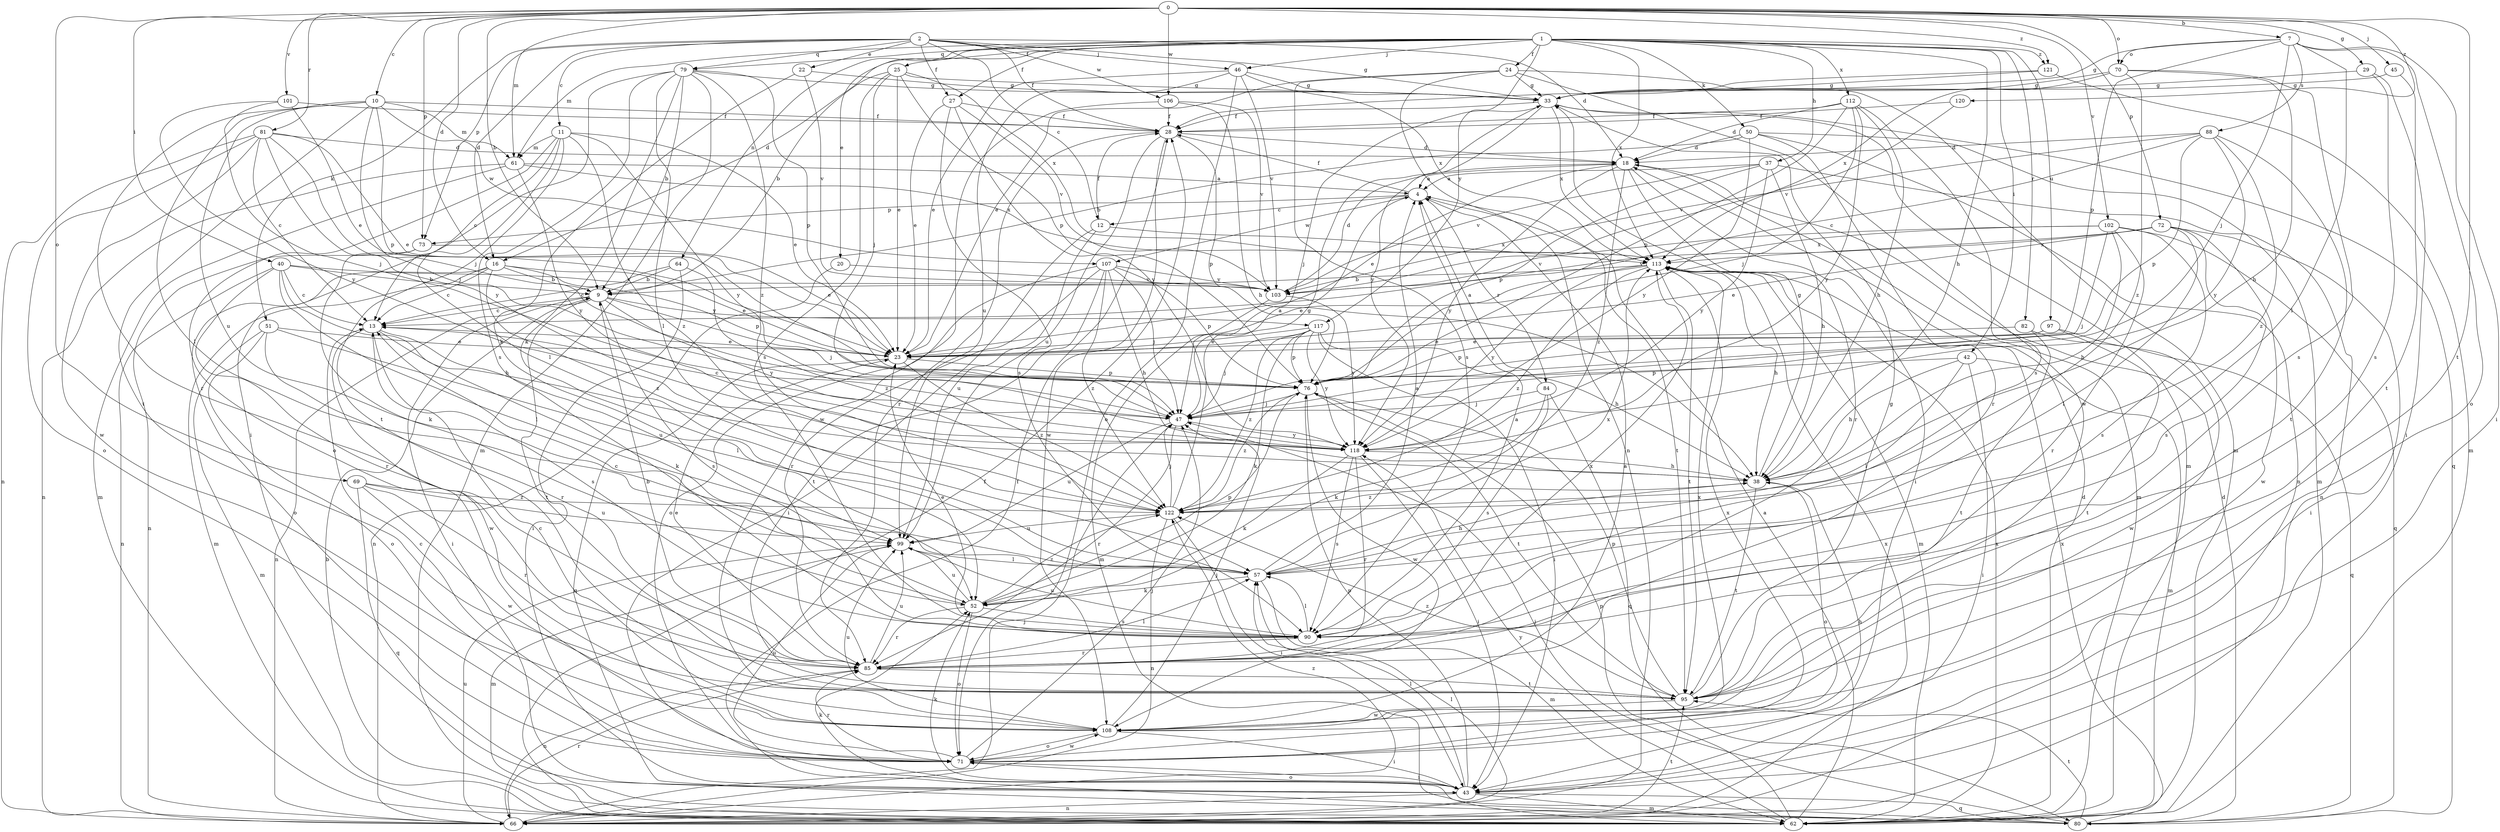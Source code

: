 strict digraph  {
0;
1;
2;
4;
7;
9;
10;
11;
12;
13;
16;
18;
20;
22;
23;
24;
25;
27;
28;
29;
33;
37;
38;
40;
42;
43;
45;
46;
47;
50;
51;
52;
57;
61;
62;
64;
66;
69;
70;
71;
72;
73;
76;
79;
80;
81;
82;
84;
85;
88;
90;
95;
97;
99;
101;
102;
103;
106;
107;
108;
112;
113;
117;
118;
120;
121;
122;
0 -> 7  [label=b];
0 -> 9  [label=b];
0 -> 10  [label=c];
0 -> 16  [label=d];
0 -> 29  [label=g];
0 -> 40  [label=i];
0 -> 45  [label=j];
0 -> 61  [label=m];
0 -> 69  [label=o];
0 -> 70  [label=o];
0 -> 72  [label=p];
0 -> 73  [label=p];
0 -> 81  [label=r];
0 -> 95  [label=t];
0 -> 101  [label=v];
0 -> 102  [label=v];
0 -> 106  [label=w];
0 -> 120  [label=z];
0 -> 121  [label=z];
1 -> 16  [label=d];
1 -> 20  [label=e];
1 -> 24  [label=f];
1 -> 25  [label=f];
1 -> 27  [label=f];
1 -> 37  [label=h];
1 -> 38  [label=h];
1 -> 42  [label=i];
1 -> 46  [label=j];
1 -> 50  [label=k];
1 -> 61  [label=m];
1 -> 64  [label=n];
1 -> 79  [label=q];
1 -> 82  [label=r];
1 -> 97  [label=u];
1 -> 112  [label=x];
1 -> 113  [label=x];
1 -> 117  [label=y];
1 -> 121  [label=z];
2 -> 11  [label=c];
2 -> 12  [label=c];
2 -> 16  [label=d];
2 -> 18  [label=d];
2 -> 22  [label=e];
2 -> 27  [label=f];
2 -> 28  [label=f];
2 -> 33  [label=g];
2 -> 46  [label=j];
2 -> 51  [label=k];
2 -> 73  [label=p];
2 -> 79  [label=q];
2 -> 106  [label=w];
4 -> 12  [label=c];
4 -> 28  [label=f];
4 -> 73  [label=p];
4 -> 84  [label=r];
4 -> 95  [label=t];
4 -> 107  [label=w];
7 -> 33  [label=g];
7 -> 43  [label=i];
7 -> 47  [label=j];
7 -> 57  [label=l];
7 -> 70  [label=o];
7 -> 71  [label=o];
7 -> 76  [label=p];
7 -> 88  [label=s];
9 -> 13  [label=c];
9 -> 43  [label=i];
9 -> 47  [label=j];
9 -> 66  [label=n];
9 -> 90  [label=s];
9 -> 95  [label=t];
9 -> 117  [label=y];
9 -> 118  [label=y];
10 -> 28  [label=f];
10 -> 47  [label=j];
10 -> 57  [label=l];
10 -> 61  [label=m];
10 -> 76  [label=p];
10 -> 85  [label=r];
10 -> 95  [label=t];
10 -> 99  [label=u];
10 -> 107  [label=w];
11 -> 13  [label=c];
11 -> 23  [label=e];
11 -> 57  [label=l];
11 -> 61  [label=m];
11 -> 71  [label=o];
11 -> 95  [label=t];
11 -> 118  [label=y];
11 -> 122  [label=z];
12 -> 28  [label=f];
12 -> 43  [label=i];
12 -> 99  [label=u];
12 -> 113  [label=x];
13 -> 23  [label=e];
13 -> 52  [label=k];
13 -> 90  [label=s];
13 -> 99  [label=u];
13 -> 108  [label=w];
16 -> 9  [label=b];
16 -> 13  [label=c];
16 -> 23  [label=e];
16 -> 62  [label=m];
16 -> 71  [label=o];
16 -> 76  [label=p];
16 -> 122  [label=z];
18 -> 4  [label=a];
18 -> 23  [label=e];
18 -> 43  [label=i];
18 -> 62  [label=m];
18 -> 85  [label=r];
18 -> 118  [label=y];
18 -> 122  [label=z];
20 -> 66  [label=n];
20 -> 103  [label=v];
22 -> 33  [label=g];
22 -> 52  [label=k];
22 -> 103  [label=v];
23 -> 76  [label=p];
23 -> 80  [label=q];
23 -> 122  [label=z];
24 -> 23  [label=e];
24 -> 33  [label=g];
24 -> 62  [label=m];
24 -> 66  [label=n];
24 -> 90  [label=s];
24 -> 108  [label=w];
25 -> 9  [label=b];
25 -> 23  [label=e];
25 -> 33  [label=g];
25 -> 47  [label=j];
25 -> 76  [label=p];
25 -> 90  [label=s];
25 -> 113  [label=x];
27 -> 23  [label=e];
27 -> 28  [label=f];
27 -> 90  [label=s];
27 -> 103  [label=v];
27 -> 118  [label=y];
28 -> 18  [label=d];
28 -> 76  [label=p];
28 -> 85  [label=r];
28 -> 99  [label=u];
28 -> 108  [label=w];
29 -> 33  [label=g];
29 -> 43  [label=i];
29 -> 90  [label=s];
33 -> 28  [label=f];
33 -> 47  [label=j];
33 -> 62  [label=m];
33 -> 80  [label=q];
33 -> 113  [label=x];
33 -> 118  [label=y];
37 -> 4  [label=a];
37 -> 38  [label=h];
37 -> 66  [label=n];
37 -> 76  [label=p];
37 -> 103  [label=v];
37 -> 118  [label=y];
38 -> 33  [label=g];
38 -> 71  [label=o];
38 -> 95  [label=t];
38 -> 122  [label=z];
40 -> 9  [label=b];
40 -> 13  [label=c];
40 -> 38  [label=h];
40 -> 57  [label=l];
40 -> 66  [label=n];
40 -> 85  [label=r];
40 -> 103  [label=v];
42 -> 38  [label=h];
42 -> 43  [label=i];
42 -> 57  [label=l];
42 -> 62  [label=m];
42 -> 76  [label=p];
43 -> 52  [label=k];
43 -> 57  [label=l];
43 -> 62  [label=m];
43 -> 66  [label=n];
43 -> 71  [label=o];
43 -> 76  [label=p];
43 -> 80  [label=q];
45 -> 33  [label=g];
45 -> 95  [label=t];
46 -> 23  [label=e];
46 -> 33  [label=g];
46 -> 71  [label=o];
46 -> 99  [label=u];
46 -> 103  [label=v];
46 -> 113  [label=x];
47 -> 4  [label=a];
47 -> 13  [label=c];
47 -> 85  [label=r];
47 -> 99  [label=u];
47 -> 118  [label=y];
50 -> 9  [label=b];
50 -> 18  [label=d];
50 -> 62  [label=m];
50 -> 66  [label=n];
50 -> 85  [label=r];
50 -> 118  [label=y];
51 -> 23  [label=e];
51 -> 57  [label=l];
51 -> 62  [label=m];
51 -> 71  [label=o];
51 -> 85  [label=r];
52 -> 13  [label=c];
52 -> 71  [label=o];
52 -> 76  [label=p];
52 -> 85  [label=r];
52 -> 90  [label=s];
52 -> 99  [label=u];
52 -> 122  [label=z];
57 -> 4  [label=a];
57 -> 38  [label=h];
57 -> 52  [label=k];
57 -> 62  [label=m];
57 -> 113  [label=x];
61 -> 4  [label=a];
61 -> 62  [label=m];
61 -> 66  [label=n];
61 -> 113  [label=x];
61 -> 118  [label=y];
62 -> 4  [label=a];
62 -> 9  [label=b];
62 -> 18  [label=d];
62 -> 28  [label=f];
62 -> 76  [label=p];
62 -> 113  [label=x];
62 -> 118  [label=y];
64 -> 9  [label=b];
64 -> 13  [label=c];
64 -> 43  [label=i];
64 -> 122  [label=z];
66 -> 47  [label=j];
66 -> 57  [label=l];
66 -> 85  [label=r];
66 -> 95  [label=t];
66 -> 99  [label=u];
66 -> 113  [label=x];
66 -> 122  [label=z];
69 -> 80  [label=q];
69 -> 85  [label=r];
69 -> 99  [label=u];
69 -> 108  [label=w];
69 -> 122  [label=z];
70 -> 33  [label=g];
70 -> 38  [label=h];
70 -> 90  [label=s];
70 -> 113  [label=x];
70 -> 122  [label=z];
71 -> 13  [label=c];
71 -> 38  [label=h];
71 -> 43  [label=i];
71 -> 47  [label=j];
71 -> 85  [label=r];
71 -> 99  [label=u];
71 -> 108  [label=w];
71 -> 113  [label=x];
72 -> 23  [label=e];
72 -> 43  [label=i];
72 -> 57  [label=l];
72 -> 90  [label=s];
72 -> 103  [label=v];
72 -> 108  [label=w];
72 -> 113  [label=x];
73 -> 23  [label=e];
73 -> 52  [label=k];
73 -> 66  [label=n];
76 -> 47  [label=j];
76 -> 95  [label=t];
76 -> 108  [label=w];
76 -> 122  [label=z];
79 -> 9  [label=b];
79 -> 33  [label=g];
79 -> 43  [label=i];
79 -> 52  [label=k];
79 -> 57  [label=l];
79 -> 62  [label=m];
79 -> 76  [label=p];
79 -> 90  [label=s];
79 -> 122  [label=z];
80 -> 18  [label=d];
80 -> 28  [label=f];
80 -> 47  [label=j];
80 -> 52  [label=k];
80 -> 95  [label=t];
80 -> 113  [label=x];
81 -> 13  [label=c];
81 -> 18  [label=d];
81 -> 23  [label=e];
81 -> 47  [label=j];
81 -> 66  [label=n];
81 -> 71  [label=o];
81 -> 108  [label=w];
81 -> 118  [label=y];
82 -> 23  [label=e];
82 -> 80  [label=q];
82 -> 95  [label=t];
84 -> 4  [label=a];
84 -> 47  [label=j];
84 -> 52  [label=k];
84 -> 80  [label=q];
84 -> 90  [label=s];
85 -> 9  [label=b];
85 -> 23  [label=e];
85 -> 57  [label=l];
85 -> 66  [label=n];
85 -> 95  [label=t];
85 -> 99  [label=u];
85 -> 113  [label=x];
88 -> 13  [label=c];
88 -> 18  [label=d];
88 -> 76  [label=p];
88 -> 95  [label=t];
88 -> 103  [label=v];
88 -> 118  [label=y];
88 -> 122  [label=z];
90 -> 4  [label=a];
90 -> 23  [label=e];
90 -> 57  [label=l];
90 -> 85  [label=r];
90 -> 99  [label=u];
95 -> 33  [label=g];
95 -> 76  [label=p];
95 -> 108  [label=w];
95 -> 122  [label=z];
97 -> 23  [label=e];
97 -> 76  [label=p];
97 -> 95  [label=t];
97 -> 108  [label=w];
99 -> 57  [label=l];
99 -> 62  [label=m];
101 -> 23  [label=e];
101 -> 28  [label=f];
101 -> 47  [label=j];
101 -> 118  [label=y];
102 -> 38  [label=h];
102 -> 47  [label=j];
102 -> 80  [label=q];
102 -> 85  [label=r];
102 -> 90  [label=s];
102 -> 103  [label=v];
102 -> 113  [label=x];
103 -> 18  [label=d];
103 -> 62  [label=m];
103 -> 118  [label=y];
106 -> 28  [label=f];
106 -> 38  [label=h];
106 -> 103  [label=v];
106 -> 108  [label=w];
107 -> 38  [label=h];
107 -> 47  [label=j];
107 -> 71  [label=o];
107 -> 76  [label=p];
107 -> 85  [label=r];
107 -> 95  [label=t];
107 -> 103  [label=v];
107 -> 122  [label=z];
108 -> 4  [label=a];
108 -> 13  [label=c];
108 -> 43  [label=i];
108 -> 47  [label=j];
108 -> 71  [label=o];
108 -> 99  [label=u];
108 -> 113  [label=x];
112 -> 18  [label=d];
112 -> 28  [label=f];
112 -> 38  [label=h];
112 -> 47  [label=j];
112 -> 76  [label=p];
112 -> 90  [label=s];
112 -> 118  [label=y];
113 -> 9  [label=b];
113 -> 23  [label=e];
113 -> 38  [label=h];
113 -> 62  [label=m];
113 -> 95  [label=t];
113 -> 118  [label=y];
113 -> 122  [label=z];
117 -> 23  [label=e];
117 -> 38  [label=h];
117 -> 43  [label=i];
117 -> 47  [label=j];
117 -> 52  [label=k];
117 -> 76  [label=p];
117 -> 118  [label=y];
117 -> 122  [label=z];
118 -> 38  [label=h];
118 -> 43  [label=i];
118 -> 52  [label=k];
118 -> 85  [label=r];
118 -> 90  [label=s];
120 -> 28  [label=f];
120 -> 103  [label=v];
121 -> 28  [label=f];
121 -> 33  [label=g];
121 -> 62  [label=m];
122 -> 33  [label=g];
122 -> 43  [label=i];
122 -> 47  [label=j];
122 -> 66  [label=n];
122 -> 99  [label=u];
}
